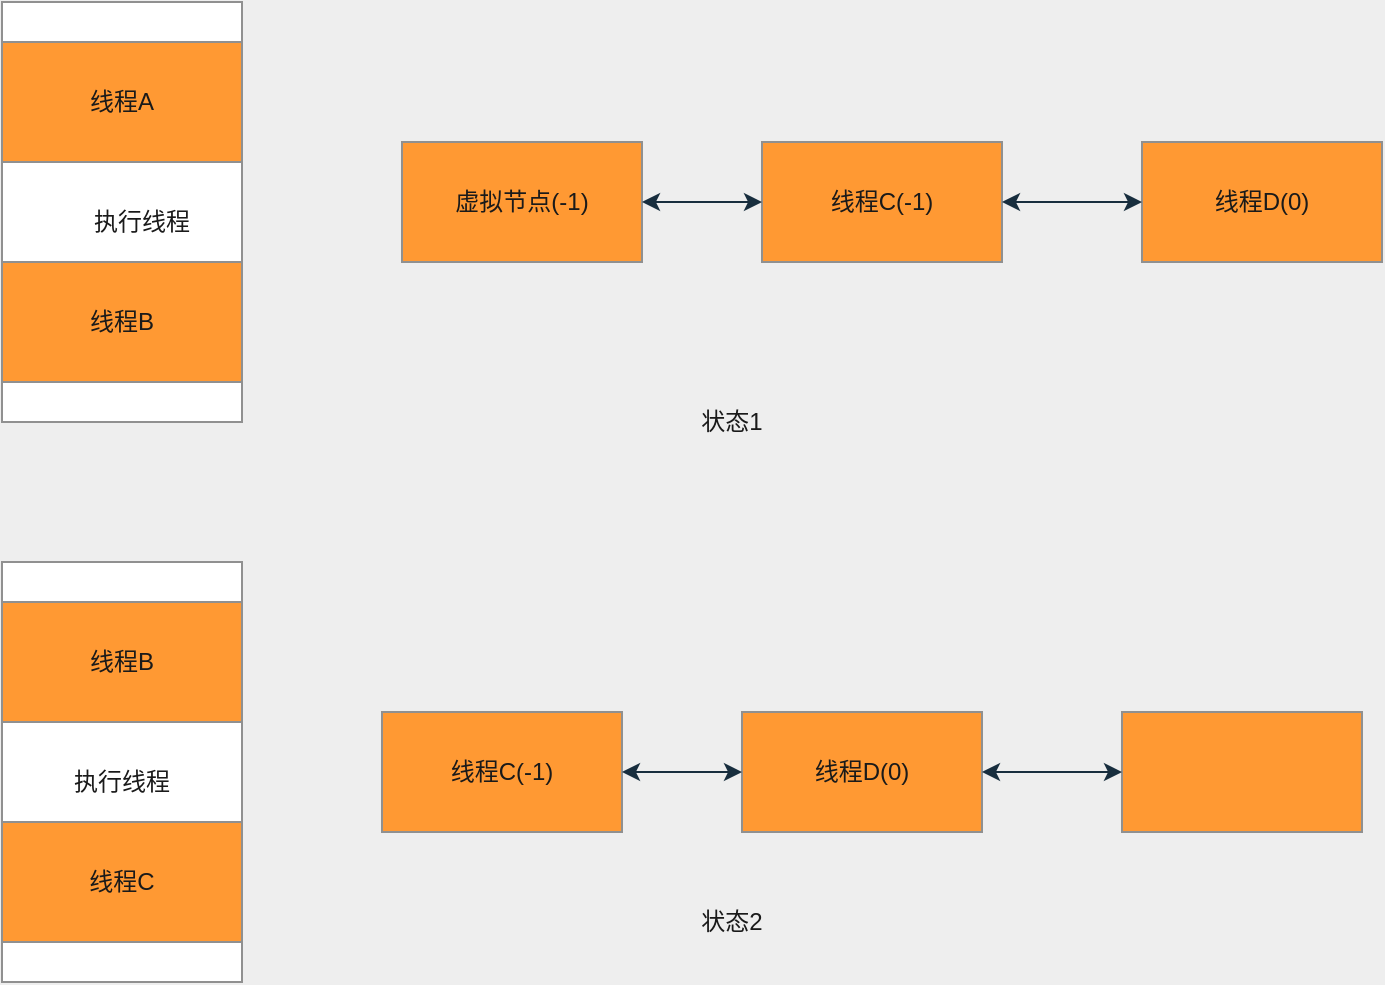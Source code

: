 <mxfile version="14.2.4" type="embed">
    <diagram id="j_Ob04jOFzgvroVb4lMc" name="Page-1">
        <mxGraphModel dx="1118" dy="647" grid="1" gridSize="10" guides="1" tooltips="1" connect="1" arrows="1" fold="1" page="1" pageScale="1" pageWidth="827" pageHeight="1169" background="#EEEEEE" math="0" shadow="0">
            <root>
                <mxCell id="0"/>
                <mxCell id="1" parent="0"/>
                <mxCell id="2" value="" style="rounded=0;whiteSpace=wrap;html=1;sketch=0;strokeColor=#909090;fontColor=#1A1A1A;fillColor=#FFFFFF;" vertex="1" parent="1">
                    <mxGeometry x="40" y="50" width="120" height="210" as="geometry"/>
                </mxCell>
                <mxCell id="3" value="线程A" style="rounded=0;whiteSpace=wrap;html=1;sketch=0;strokeColor=#909090;fontColor=#1A1A1A;fillColor=#FF9933;" vertex="1" parent="1">
                    <mxGeometry x="40" y="70" width="120" height="60" as="geometry"/>
                </mxCell>
                <mxCell id="4" value="线程B" style="rounded=0;whiteSpace=wrap;html=1;sketch=0;strokeColor=#909090;fillColor=#FF9933;fontColor=#1A1A1A;" vertex="1" parent="1">
                    <mxGeometry x="40" y="180" width="120" height="60" as="geometry"/>
                </mxCell>
                <mxCell id="5" value="虚拟节点(-1)" style="rounded=0;whiteSpace=wrap;html=1;sketch=0;strokeColor=#909090;fillColor=#FF9933;fontColor=#1A1A1A;" vertex="1" parent="1">
                    <mxGeometry x="240" y="120" width="120" height="60" as="geometry"/>
                </mxCell>
                <mxCell id="6" value="线程C(-1)" style="rounded=0;whiteSpace=wrap;html=1;sketch=0;strokeColor=#909090;fillColor=#FF9933;fontColor=#1A1A1A;" vertex="1" parent="1">
                    <mxGeometry x="420" y="120" width="120" height="60" as="geometry"/>
                </mxCell>
                <mxCell id="7" value="线程D(0)" style="rounded=0;whiteSpace=wrap;html=1;sketch=0;strokeColor=#909090;fillColor=#FF9933;fontColor=#1A1A1A;" vertex="1" parent="1">
                    <mxGeometry x="610" y="120" width="120" height="60" as="geometry"/>
                </mxCell>
                <mxCell id="8" value="" style="endArrow=classic;startArrow=classic;html=1;strokeColor=#182E3E;fontColor=#1A1A1A;exitX=1;exitY=0.5;exitDx=0;exitDy=0;entryX=0;entryY=0.5;entryDx=0;entryDy=0;" edge="1" parent="1" source="5" target="6">
                    <mxGeometry width="50" height="50" relative="1" as="geometry">
                        <mxPoint x="390" y="300" as="sourcePoint"/>
                        <mxPoint x="440" y="250" as="targetPoint"/>
                    </mxGeometry>
                </mxCell>
                <mxCell id="9" value="" style="endArrow=classic;startArrow=classic;html=1;strokeColor=#182E3E;fontColor=#1A1A1A;exitX=1;exitY=0.5;exitDx=0;exitDy=0;entryX=0;entryY=0.5;entryDx=0;entryDy=0;" edge="1" parent="1" source="6" target="7">
                    <mxGeometry width="50" height="50" relative="1" as="geometry">
                        <mxPoint x="570" y="290" as="sourcePoint"/>
                        <mxPoint x="620" y="240" as="targetPoint"/>
                    </mxGeometry>
                </mxCell>
                <mxCell id="10" value="状态1" style="text;html=1;strokeColor=none;fillColor=none;align=center;verticalAlign=middle;whiteSpace=wrap;rounded=0;sketch=0;fontColor=#1A1A1A;" vertex="1" parent="1">
                    <mxGeometry x="340" y="250" width="130" height="20" as="geometry"/>
                </mxCell>
                <mxCell id="11" value="执行线程" style="text;html=1;strokeColor=none;fillColor=none;align=center;verticalAlign=middle;whiteSpace=wrap;rounded=0;sketch=0;fontColor=#1A1A1A;" vertex="1" parent="1">
                    <mxGeometry x="80" y="150" width="60" height="20" as="geometry"/>
                </mxCell>
                <mxCell id="12" value="" style="rounded=0;whiteSpace=wrap;html=1;sketch=0;strokeColor=#909090;fontColor=#1A1A1A;fillColor=#FFFFFF;" vertex="1" parent="1">
                    <mxGeometry x="40" y="330" width="120" height="210" as="geometry"/>
                </mxCell>
                <mxCell id="13" value="线程B" style="rounded=0;whiteSpace=wrap;html=1;sketch=0;strokeColor=#909090;fontColor=#1A1A1A;fillColor=#FF9933;" vertex="1" parent="1">
                    <mxGeometry x="40" y="350" width="120" height="60" as="geometry"/>
                </mxCell>
                <mxCell id="14" value="线程C" style="rounded=0;whiteSpace=wrap;html=1;sketch=0;strokeColor=#909090;fillColor=#FF9933;fontColor=#1A1A1A;" vertex="1" parent="1">
                    <mxGeometry x="40" y="460" width="120" height="60" as="geometry"/>
                </mxCell>
                <mxCell id="15" value="执行线程" style="text;html=1;strokeColor=none;fillColor=none;align=center;verticalAlign=middle;whiteSpace=wrap;rounded=0;sketch=0;fontColor=#1A1A1A;" vertex="1" parent="1">
                    <mxGeometry x="70" y="430" width="60" height="20" as="geometry"/>
                </mxCell>
                <mxCell id="16" value="线程C(-1)" style="rounded=0;whiteSpace=wrap;html=1;sketch=0;strokeColor=#909090;fillColor=#FF9933;fontColor=#1A1A1A;" vertex="1" parent="1">
                    <mxGeometry x="230" y="405" width="120" height="60" as="geometry"/>
                </mxCell>
                <mxCell id="18" value="线程D(0)" style="rounded=0;whiteSpace=wrap;html=1;sketch=0;strokeColor=#909090;fillColor=#FF9933;fontColor=#1A1A1A;" vertex="1" parent="1">
                    <mxGeometry x="410" y="405" width="120" height="60" as="geometry"/>
                </mxCell>
                <mxCell id="19" value="" style="endArrow=classic;startArrow=classic;html=1;strokeColor=#182E3E;fontColor=#1A1A1A;exitX=1;exitY=0.5;exitDx=0;exitDy=0;entryX=0;entryY=0.5;entryDx=0;entryDy=0;" edge="1" parent="1" source="16" target="18">
                    <mxGeometry width="50" height="50" relative="1" as="geometry">
                        <mxPoint x="400" y="410" as="sourcePoint"/>
                        <mxPoint x="450" y="360" as="targetPoint"/>
                    </mxGeometry>
                </mxCell>
                <mxCell id="20" value="" style="rounded=0;whiteSpace=wrap;html=1;sketch=0;strokeColor=#909090;fillColor=#FF9933;fontColor=#1A1A1A;" vertex="1" parent="1">
                    <mxGeometry x="600" y="405" width="120" height="60" as="geometry"/>
                </mxCell>
                <mxCell id="21" value="" style="endArrow=classic;startArrow=classic;html=1;strokeColor=#182E3E;fontColor=#1A1A1A;exitX=1;exitY=0.5;exitDx=0;exitDy=0;entryX=0;entryY=0.5;entryDx=0;entryDy=0;" edge="1" parent="1" source="18" target="20">
                    <mxGeometry width="50" height="50" relative="1" as="geometry">
                        <mxPoint x="580" y="550" as="sourcePoint"/>
                        <mxPoint x="630" y="500" as="targetPoint"/>
                    </mxGeometry>
                </mxCell>
                <mxCell id="22" value="状态2" style="text;html=1;strokeColor=none;fillColor=none;align=center;verticalAlign=middle;whiteSpace=wrap;rounded=0;sketch=0;fontColor=#1A1A1A;" vertex="1" parent="1">
                    <mxGeometry x="340" y="500" width="130" height="20" as="geometry"/>
                </mxCell>
            </root>
        </mxGraphModel>
    </diagram>
</mxfile>